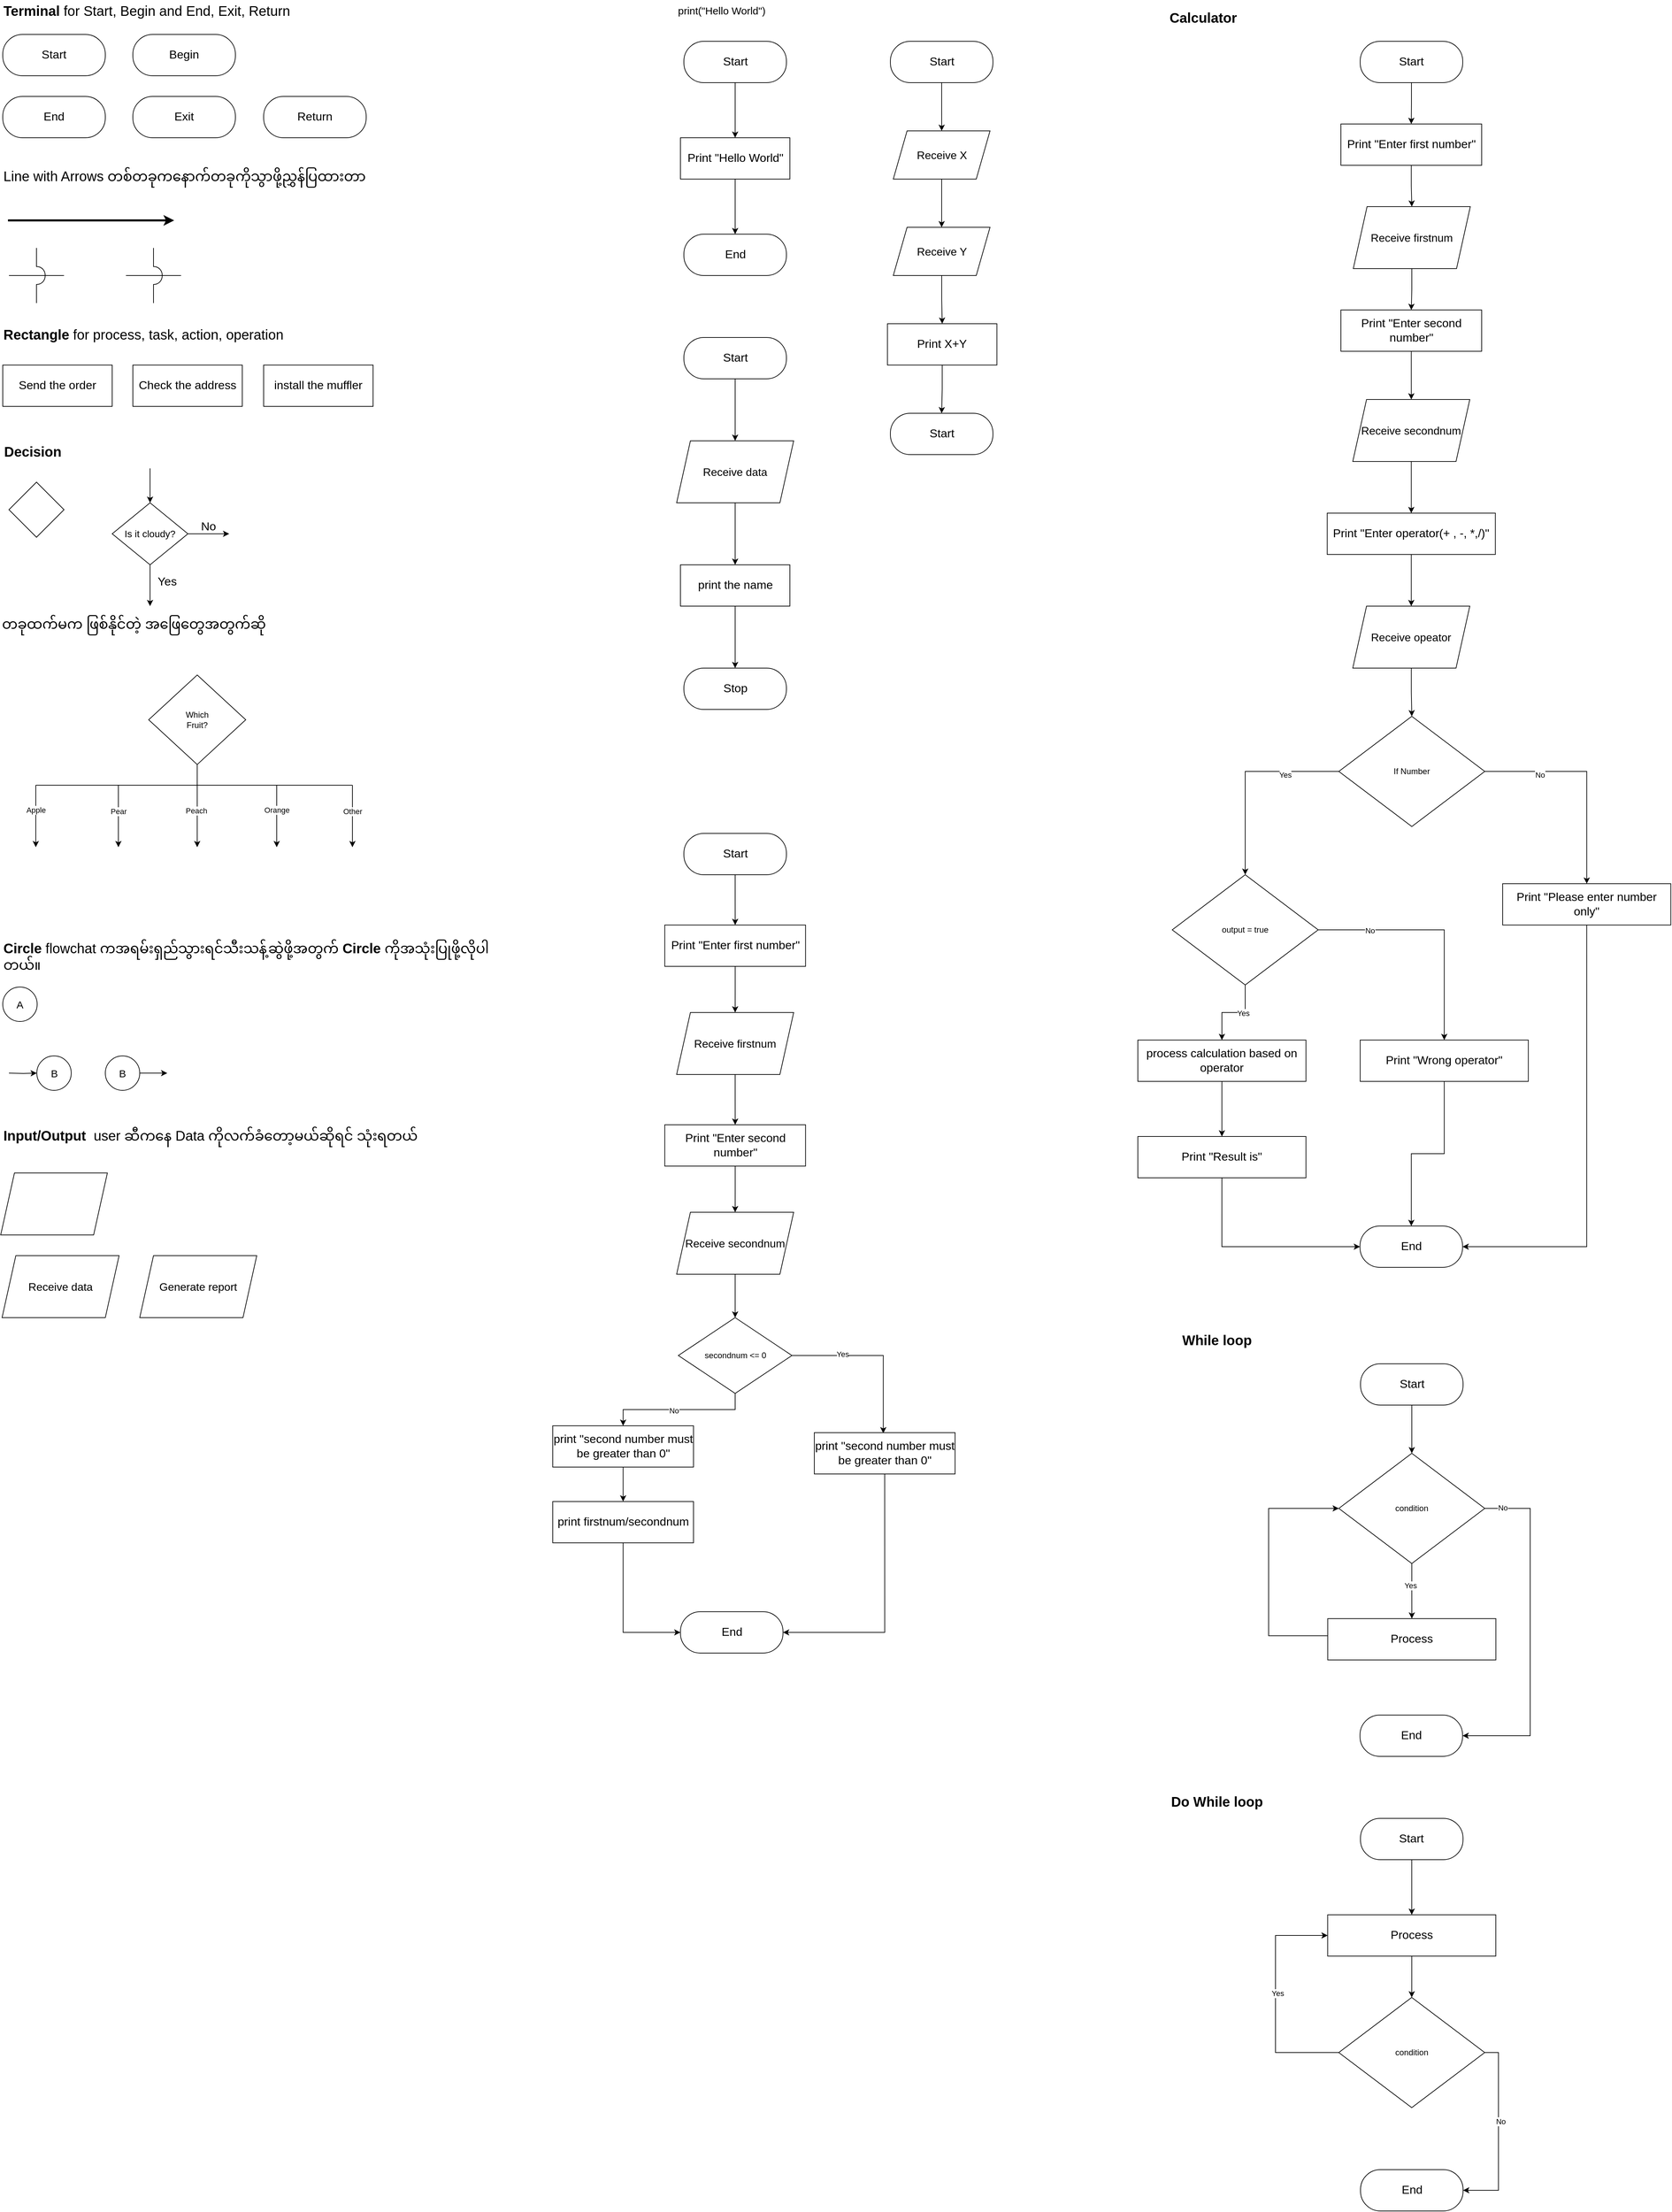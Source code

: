 <mxfile version="22.0.3" type="device">
  <diagram name="Page-1" id="wfFlOKL38SprvUSsdqLH">
    <mxGraphModel dx="1793" dy="1045" grid="1" gridSize="10" guides="1" tooltips="1" connect="1" arrows="1" fold="1" page="1" pageScale="1" pageWidth="827" pageHeight="1169" math="0" shadow="0">
      <root>
        <mxCell id="0" />
        <mxCell id="1" parent="0" />
        <mxCell id="u7_XAFOMB38h8_h5Q0QZ-1" value="&lt;b style=&quot;font-size: 20px;&quot;&gt;Terminal &lt;/b&gt;for Start, Begin and End, Exit, Return" style="text;html=1;strokeColor=none;fillColor=none;align=left;verticalAlign=middle;whiteSpace=wrap;rounded=0;fontSize=20;" parent="1" vertex="1">
          <mxGeometry x="20" y="10" width="700" height="30" as="geometry" />
        </mxCell>
        <mxCell id="u7_XAFOMB38h8_h5Q0QZ-2" value="&lt;font style=&quot;font-size: 17px;&quot;&gt;Start&lt;/font&gt;" style="rounded=1;whiteSpace=wrap;html=1;arcSize=48;" parent="1" vertex="1">
          <mxGeometry x="21" y="60" width="149" height="60" as="geometry" />
        </mxCell>
        <mxCell id="u7_XAFOMB38h8_h5Q0QZ-3" value="&lt;font style=&quot;font-size: 17px;&quot;&gt;Begin&lt;br&gt;&lt;/font&gt;" style="rounded=1;whiteSpace=wrap;html=1;arcSize=48;" parent="1" vertex="1">
          <mxGeometry x="210" y="60" width="149" height="60" as="geometry" />
        </mxCell>
        <mxCell id="u7_XAFOMB38h8_h5Q0QZ-4" value="&lt;font style=&quot;font-size: 17px;&quot;&gt;End&lt;/font&gt;" style="rounded=1;whiteSpace=wrap;html=1;arcSize=48;" parent="1" vertex="1">
          <mxGeometry x="21" y="150" width="149" height="60" as="geometry" />
        </mxCell>
        <mxCell id="u7_XAFOMB38h8_h5Q0QZ-5" value="&lt;font style=&quot;font-size: 17px;&quot;&gt;Exit&lt;/font&gt;" style="rounded=1;whiteSpace=wrap;html=1;arcSize=48;" parent="1" vertex="1">
          <mxGeometry x="210" y="150" width="149" height="60" as="geometry" />
        </mxCell>
        <mxCell id="u7_XAFOMB38h8_h5Q0QZ-6" value="&lt;font style=&quot;font-size: 17px;&quot;&gt;Return&lt;/font&gt;" style="rounded=1;whiteSpace=wrap;html=1;arcSize=48;" parent="1" vertex="1">
          <mxGeometry x="400" y="150" width="149" height="60" as="geometry" />
        </mxCell>
        <mxCell id="u7_XAFOMB38h8_h5Q0QZ-7" value="Line with Arrows တစ်တခုကနောက်တခုကိုသွာဖို့ညွှန်ပြထားတာ" style="text;html=1;strokeColor=none;fillColor=none;align=left;verticalAlign=middle;whiteSpace=wrap;rounded=0;fontSize=20;" parent="1" vertex="1">
          <mxGeometry x="20" y="250" width="630" height="30" as="geometry" />
        </mxCell>
        <mxCell id="u7_XAFOMB38h8_h5Q0QZ-8" value="" style="endArrow=classic;html=1;rounded=0;exitX=0.394;exitY=1;exitDx=0;exitDy=0;exitPerimeter=0;strokeWidth=3;" parent="1" edge="1">
          <mxGeometry width="50" height="50" relative="1" as="geometry">
            <mxPoint x="28.61" y="330" as="sourcePoint" />
            <mxPoint x="270" y="330" as="targetPoint" />
          </mxGeometry>
        </mxCell>
        <mxCell id="u7_XAFOMB38h8_h5Q0QZ-15" value="" style="endArrow=none;html=1;rounded=0;" parent="1" edge="1">
          <mxGeometry width="50" height="50" relative="1" as="geometry">
            <mxPoint x="30" y="410" as="sourcePoint" />
            <mxPoint x="110" y="410" as="targetPoint" />
          </mxGeometry>
        </mxCell>
        <mxCell id="u7_XAFOMB38h8_h5Q0QZ-16" value="" style="endArrow=none;html=1;rounded=0;jumpStyle=arc;jumpSize=26;" parent="1" edge="1">
          <mxGeometry width="50" height="50" relative="1" as="geometry">
            <mxPoint x="70" y="450" as="sourcePoint" />
            <mxPoint x="70" y="450" as="targetPoint" />
            <Array as="points">
              <mxPoint x="70" y="370" />
            </Array>
          </mxGeometry>
        </mxCell>
        <mxCell id="u7_XAFOMB38h8_h5Q0QZ-18" value="" style="endArrow=none;html=1;rounded=0;" parent="1" edge="1">
          <mxGeometry width="50" height="50" relative="1" as="geometry">
            <mxPoint x="280" y="410" as="sourcePoint" />
            <mxPoint x="200" y="410" as="targetPoint" />
          </mxGeometry>
        </mxCell>
        <mxCell id="u7_XAFOMB38h8_h5Q0QZ-19" value="" style="endArrow=none;html=1;rounded=0;jumpStyle=arc;jumpSize=26;" parent="1" edge="1">
          <mxGeometry width="50" height="50" relative="1" as="geometry">
            <mxPoint x="240" y="450" as="sourcePoint" />
            <mxPoint x="240" y="450" as="targetPoint" />
            <Array as="points">
              <mxPoint x="240" y="370" />
            </Array>
          </mxGeometry>
        </mxCell>
        <mxCell id="u7_XAFOMB38h8_h5Q0QZ-25" value="&lt;b&gt;Rectangle&lt;/b&gt; for process, task, action, operation&amp;nbsp;" style="text;html=1;strokeColor=none;fillColor=none;align=left;verticalAlign=middle;whiteSpace=wrap;rounded=0;fontSize=20;" parent="1" vertex="1">
          <mxGeometry x="20" y="480" width="630" height="30" as="geometry" />
        </mxCell>
        <mxCell id="u7_XAFOMB38h8_h5Q0QZ-27" value="Send the order" style="rounded=0;whiteSpace=wrap;html=1;fontSize=17;" parent="1" vertex="1">
          <mxGeometry x="21" y="540" width="159" height="60" as="geometry" />
        </mxCell>
        <mxCell id="u7_XAFOMB38h8_h5Q0QZ-28" value="Check the address" style="rounded=0;whiteSpace=wrap;html=1;fontSize=17;" parent="1" vertex="1">
          <mxGeometry x="210" y="540" width="159" height="60" as="geometry" />
        </mxCell>
        <mxCell id="u7_XAFOMB38h8_h5Q0QZ-29" value="install the muffler" style="rounded=0;whiteSpace=wrap;html=1;fontSize=17;" parent="1" vertex="1">
          <mxGeometry x="400" y="540" width="159" height="60" as="geometry" />
        </mxCell>
        <mxCell id="u7_XAFOMB38h8_h5Q0QZ-31" value="&lt;b&gt;Decision&amp;nbsp;&lt;/b&gt;" style="text;html=1;strokeColor=none;fillColor=none;align=left;verticalAlign=middle;whiteSpace=wrap;rounded=0;fontSize=20;" parent="1" vertex="1">
          <mxGeometry x="21" y="650" width="630" height="30" as="geometry" />
        </mxCell>
        <mxCell id="u7_XAFOMB38h8_h5Q0QZ-32" value="" style="rhombus;whiteSpace=wrap;html=1;" parent="1" vertex="1">
          <mxGeometry x="30" y="710" width="80" height="80" as="geometry" />
        </mxCell>
        <mxCell id="u7_XAFOMB38h8_h5Q0QZ-36" style="edgeStyle=orthogonalEdgeStyle;rounded=0;orthogonalLoop=1;jettySize=auto;html=1;" parent="1" source="u7_XAFOMB38h8_h5Q0QZ-33" edge="1">
          <mxGeometry relative="1" as="geometry">
            <mxPoint x="235" y="890" as="targetPoint" />
          </mxGeometry>
        </mxCell>
        <mxCell id="u7_XAFOMB38h8_h5Q0QZ-37" style="edgeStyle=orthogonalEdgeStyle;rounded=0;orthogonalLoop=1;jettySize=auto;html=1;" parent="1" source="u7_XAFOMB38h8_h5Q0QZ-33" edge="1">
          <mxGeometry relative="1" as="geometry">
            <mxPoint x="350" y="785" as="targetPoint" />
          </mxGeometry>
        </mxCell>
        <mxCell id="u7_XAFOMB38h8_h5Q0QZ-33" value="Is it cloudy?" style="rhombus;whiteSpace=wrap;html=1;fontSize=14;" parent="1" vertex="1">
          <mxGeometry x="180" y="740" width="110" height="90" as="geometry" />
        </mxCell>
        <mxCell id="u7_XAFOMB38h8_h5Q0QZ-34" value="" style="endArrow=classic;html=1;rounded=0;entryX=0.5;entryY=0;entryDx=0;entryDy=0;" parent="1" target="u7_XAFOMB38h8_h5Q0QZ-33" edge="1">
          <mxGeometry width="50" height="50" relative="1" as="geometry">
            <mxPoint x="235" y="690" as="sourcePoint" />
            <mxPoint x="270" y="640" as="targetPoint" />
          </mxGeometry>
        </mxCell>
        <mxCell id="u7_XAFOMB38h8_h5Q0QZ-39" value="&lt;font style=&quot;font-size: 17px;&quot;&gt;No&lt;/font&gt;" style="text;html=1;strokeColor=none;fillColor=none;align=center;verticalAlign=middle;whiteSpace=wrap;rounded=0;" parent="1" vertex="1">
          <mxGeometry x="290" y="760" width="60" height="30" as="geometry" />
        </mxCell>
        <mxCell id="u7_XAFOMB38h8_h5Q0QZ-40" value="&lt;font style=&quot;font-size: 17px;&quot;&gt;Yes&lt;/font&gt;" style="text;html=1;strokeColor=none;fillColor=none;align=center;verticalAlign=middle;whiteSpace=wrap;rounded=0;" parent="1" vertex="1">
          <mxGeometry x="230" y="840" width="60" height="30" as="geometry" />
        </mxCell>
        <mxCell id="u7_XAFOMB38h8_h5Q0QZ-41" value="&lt;b&gt;Circle &lt;/b&gt;flowchat ကအရမ်းရှည်သွားရင်သီးသန့်ဆွဲဖို့အတွက်&lt;b&gt; Circle &lt;/b&gt;ကိုအသုံးပြုဖို့လိုပါတယ်။" style="text;html=1;strokeColor=none;fillColor=none;align=left;verticalAlign=middle;whiteSpace=wrap;rounded=0;fontSize=20;" parent="1" vertex="1">
          <mxGeometry x="20" y="1383" width="750" height="30" as="geometry" />
        </mxCell>
        <mxCell id="u7_XAFOMB38h8_h5Q0QZ-42" value="A" style="ellipse;whiteSpace=wrap;html=1;aspect=fixed;fontSize=15;" parent="1" vertex="1">
          <mxGeometry x="21" y="1443" width="50" height="50" as="geometry" />
        </mxCell>
        <mxCell id="u7_XAFOMB38h8_h5Q0QZ-44" style="edgeStyle=orthogonalEdgeStyle;rounded=0;orthogonalLoop=1;jettySize=auto;html=1;entryX=0;entryY=0.5;entryDx=0;entryDy=0;" parent="1" target="u7_XAFOMB38h8_h5Q0QZ-43" edge="1">
          <mxGeometry relative="1" as="geometry">
            <mxPoint x="30" y="1568" as="targetPoint" />
            <mxPoint x="30" y="1568" as="sourcePoint" />
          </mxGeometry>
        </mxCell>
        <mxCell id="u7_XAFOMB38h8_h5Q0QZ-43" value="B" style="ellipse;whiteSpace=wrap;html=1;aspect=fixed;fontSize=15;" parent="1" vertex="1">
          <mxGeometry x="70.5" y="1543" width="50" height="50" as="geometry" />
        </mxCell>
        <mxCell id="u7_XAFOMB38h8_h5Q0QZ-46" style="edgeStyle=orthogonalEdgeStyle;rounded=0;orthogonalLoop=1;jettySize=auto;html=1;" parent="1" source="u7_XAFOMB38h8_h5Q0QZ-45" edge="1">
          <mxGeometry relative="1" as="geometry">
            <mxPoint x="260" y="1568" as="targetPoint" />
          </mxGeometry>
        </mxCell>
        <mxCell id="u7_XAFOMB38h8_h5Q0QZ-45" value="B" style="ellipse;whiteSpace=wrap;html=1;aspect=fixed;fontSize=15;" parent="1" vertex="1">
          <mxGeometry x="170" y="1543" width="50" height="50" as="geometry" />
        </mxCell>
        <mxCell id="P8L2PmNjFM69LGpL27ti-1" value="&lt;b&gt;Input/Output&amp;nbsp; &lt;/b&gt;user ဆီကနေ Data ကိုလက်ခံတော့မယ်ဆိုရင် သုံးရတယ်" style="text;html=1;strokeColor=none;fillColor=none;align=left;verticalAlign=middle;whiteSpace=wrap;rounded=0;fontSize=20;" parent="1" vertex="1">
          <mxGeometry x="20" y="1643" width="750" height="30" as="geometry" />
        </mxCell>
        <mxCell id="P8L2PmNjFM69LGpL27ti-2" value="" style="shape=parallelogram;perimeter=parallelogramPerimeter;whiteSpace=wrap;html=1;fixedSize=1;" parent="1" vertex="1">
          <mxGeometry x="18" y="1713" width="155" height="90" as="geometry" />
        </mxCell>
        <mxCell id="P8L2PmNjFM69LGpL27ti-3" value="Receive data" style="shape=parallelogram;perimeter=parallelogramPerimeter;whiteSpace=wrap;html=1;fixedSize=1;fontSize=16;" parent="1" vertex="1">
          <mxGeometry x="20" y="1833" width="170" height="90" as="geometry" />
        </mxCell>
        <mxCell id="P8L2PmNjFM69LGpL27ti-5" value="Generate report" style="shape=parallelogram;perimeter=parallelogramPerimeter;whiteSpace=wrap;html=1;fixedSize=1;fontSize=16;" parent="1" vertex="1">
          <mxGeometry x="220" y="1833" width="170" height="90" as="geometry" />
        </mxCell>
        <mxCell id="Vz6PAcKKCQWO5JBKhCaa-1" value="print(&quot;Hello World&quot;)" style="text;html=1;strokeColor=none;fillColor=none;align=left;verticalAlign=middle;whiteSpace=wrap;rounded=0;fontSize=15;" parent="1" vertex="1">
          <mxGeometry x="1000" y="10" width="230" height="30" as="geometry" />
        </mxCell>
        <mxCell id="Vz6PAcKKCQWO5JBKhCaa-5" style="edgeStyle=orthogonalEdgeStyle;rounded=0;orthogonalLoop=1;jettySize=auto;html=1;entryX=0.5;entryY=0;entryDx=0;entryDy=0;" parent="1" source="Vz6PAcKKCQWO5JBKhCaa-2" target="Vz6PAcKKCQWO5JBKhCaa-3" edge="1">
          <mxGeometry relative="1" as="geometry" />
        </mxCell>
        <mxCell id="Vz6PAcKKCQWO5JBKhCaa-2" value="&lt;font style=&quot;font-size: 17px;&quot;&gt;Start&lt;/font&gt;" style="rounded=1;whiteSpace=wrap;html=1;arcSize=48;" parent="1" vertex="1">
          <mxGeometry x="1010.5" y="70" width="149" height="60" as="geometry" />
        </mxCell>
        <mxCell id="Vz6PAcKKCQWO5JBKhCaa-6" style="edgeStyle=orthogonalEdgeStyle;rounded=0;orthogonalLoop=1;jettySize=auto;html=1;" parent="1" source="Vz6PAcKKCQWO5JBKhCaa-3" target="Vz6PAcKKCQWO5JBKhCaa-4" edge="1">
          <mxGeometry relative="1" as="geometry" />
        </mxCell>
        <mxCell id="Vz6PAcKKCQWO5JBKhCaa-3" value="Print &quot;Hello World&quot;" style="rounded=0;whiteSpace=wrap;html=1;fontSize=17;" parent="1" vertex="1">
          <mxGeometry x="1005.5" y="210" width="159" height="60" as="geometry" />
        </mxCell>
        <mxCell id="Vz6PAcKKCQWO5JBKhCaa-4" value="&lt;font style=&quot;font-size: 17px;&quot;&gt;End&lt;/font&gt;" style="rounded=1;whiteSpace=wrap;html=1;arcSize=48;" parent="1" vertex="1">
          <mxGeometry x="1010.5" y="350" width="149" height="60" as="geometry" />
        </mxCell>
        <mxCell id="Vz6PAcKKCQWO5JBKhCaa-11" style="edgeStyle=orthogonalEdgeStyle;rounded=0;orthogonalLoop=1;jettySize=auto;html=1;entryX=0.5;entryY=0;entryDx=0;entryDy=0;" parent="1" source="Vz6PAcKKCQWO5JBKhCaa-7" target="Vz6PAcKKCQWO5JBKhCaa-8" edge="1">
          <mxGeometry relative="1" as="geometry" />
        </mxCell>
        <mxCell id="Vz6PAcKKCQWO5JBKhCaa-7" value="&lt;font style=&quot;font-size: 17px;&quot;&gt;Start&lt;/font&gt;" style="rounded=1;whiteSpace=wrap;html=1;arcSize=48;" parent="1" vertex="1">
          <mxGeometry x="1010.5" y="500" width="149" height="60" as="geometry" />
        </mxCell>
        <mxCell id="Vz6PAcKKCQWO5JBKhCaa-12" style="edgeStyle=orthogonalEdgeStyle;rounded=0;orthogonalLoop=1;jettySize=auto;html=1;entryX=0.5;entryY=0;entryDx=0;entryDy=0;" parent="1" source="Vz6PAcKKCQWO5JBKhCaa-8" target="Vz6PAcKKCQWO5JBKhCaa-9" edge="1">
          <mxGeometry relative="1" as="geometry" />
        </mxCell>
        <mxCell id="Vz6PAcKKCQWO5JBKhCaa-8" value="Receive data" style="shape=parallelogram;perimeter=parallelogramPerimeter;whiteSpace=wrap;html=1;fixedSize=1;fontSize=16;" parent="1" vertex="1">
          <mxGeometry x="1000" y="650" width="170" height="90" as="geometry" />
        </mxCell>
        <mxCell id="Vz6PAcKKCQWO5JBKhCaa-13" style="edgeStyle=orthogonalEdgeStyle;rounded=0;orthogonalLoop=1;jettySize=auto;html=1;" parent="1" source="Vz6PAcKKCQWO5JBKhCaa-9" target="Vz6PAcKKCQWO5JBKhCaa-10" edge="1">
          <mxGeometry relative="1" as="geometry" />
        </mxCell>
        <mxCell id="Vz6PAcKKCQWO5JBKhCaa-9" value="print the name" style="rounded=0;whiteSpace=wrap;html=1;fontSize=17;" parent="1" vertex="1">
          <mxGeometry x="1005.5" y="830" width="159" height="60" as="geometry" />
        </mxCell>
        <mxCell id="Vz6PAcKKCQWO5JBKhCaa-10" value="&lt;font style=&quot;font-size: 17px;&quot;&gt;Stop&lt;/font&gt;" style="rounded=1;whiteSpace=wrap;html=1;arcSize=48;" parent="1" vertex="1">
          <mxGeometry x="1010.5" y="980" width="149" height="60" as="geometry" />
        </mxCell>
        <mxCell id="Vz6PAcKKCQWO5JBKhCaa-19" style="edgeStyle=orthogonalEdgeStyle;rounded=0;orthogonalLoop=1;jettySize=auto;html=1;" parent="1" source="Vz6PAcKKCQWO5JBKhCaa-14" target="Vz6PAcKKCQWO5JBKhCaa-15" edge="1">
          <mxGeometry relative="1" as="geometry" />
        </mxCell>
        <mxCell id="Vz6PAcKKCQWO5JBKhCaa-14" value="&lt;font style=&quot;font-size: 17px;&quot;&gt;Start&lt;/font&gt;" style="rounded=1;whiteSpace=wrap;html=1;arcSize=48;" parent="1" vertex="1">
          <mxGeometry x="1310.5" y="70" width="149" height="60" as="geometry" />
        </mxCell>
        <mxCell id="Vz6PAcKKCQWO5JBKhCaa-22" style="edgeStyle=orthogonalEdgeStyle;rounded=0;orthogonalLoop=1;jettySize=auto;html=1;" parent="1" source="Vz6PAcKKCQWO5JBKhCaa-15" target="Vz6PAcKKCQWO5JBKhCaa-16" edge="1">
          <mxGeometry relative="1" as="geometry" />
        </mxCell>
        <mxCell id="Vz6PAcKKCQWO5JBKhCaa-15" value="Receive X" style="shape=parallelogram;perimeter=parallelogramPerimeter;whiteSpace=wrap;html=1;fixedSize=1;fontSize=16;" parent="1" vertex="1">
          <mxGeometry x="1314.75" y="200" width="140.5" height="70" as="geometry" />
        </mxCell>
        <mxCell id="Vz6PAcKKCQWO5JBKhCaa-23" style="edgeStyle=orthogonalEdgeStyle;rounded=0;orthogonalLoop=1;jettySize=auto;html=1;" parent="1" source="Vz6PAcKKCQWO5JBKhCaa-16" target="Vz6PAcKKCQWO5JBKhCaa-17" edge="1">
          <mxGeometry relative="1" as="geometry" />
        </mxCell>
        <mxCell id="Vz6PAcKKCQWO5JBKhCaa-16" value="Receive Y" style="shape=parallelogram;perimeter=parallelogramPerimeter;whiteSpace=wrap;html=1;fixedSize=1;fontSize=16;" parent="1" vertex="1">
          <mxGeometry x="1314.75" y="340" width="140.5" height="70" as="geometry" />
        </mxCell>
        <mxCell id="Vz6PAcKKCQWO5JBKhCaa-24" style="edgeStyle=orthogonalEdgeStyle;rounded=0;orthogonalLoop=1;jettySize=auto;html=1;" parent="1" source="Vz6PAcKKCQWO5JBKhCaa-17" target="Vz6PAcKKCQWO5JBKhCaa-18" edge="1">
          <mxGeometry relative="1" as="geometry" />
        </mxCell>
        <mxCell id="Vz6PAcKKCQWO5JBKhCaa-17" value="Print X+Y" style="rounded=0;whiteSpace=wrap;html=1;fontSize=17;" parent="1" vertex="1">
          <mxGeometry x="1306.25" y="480" width="159" height="60" as="geometry" />
        </mxCell>
        <mxCell id="Vz6PAcKKCQWO5JBKhCaa-18" value="&lt;font style=&quot;font-size: 17px;&quot;&gt;Start&lt;/font&gt;" style="rounded=1;whiteSpace=wrap;html=1;arcSize=48;" parent="1" vertex="1">
          <mxGeometry x="1310.5" y="610" width="149" height="60" as="geometry" />
        </mxCell>
        <mxCell id="rqTLfQaHjPOIX0aFVKHO-2" value="တခုထက်မက ဖြစ်နိုင်တဲ့ အဖြေတွေအတွက်ဆို" style="text;html=1;strokeColor=none;fillColor=none;align=left;verticalAlign=middle;whiteSpace=wrap;rounded=0;fontSize=20;" parent="1" vertex="1">
          <mxGeometry x="18" y="900" width="630" height="30" as="geometry" />
        </mxCell>
        <mxCell id="rqTLfQaHjPOIX0aFVKHO-19" style="edgeStyle=orthogonalEdgeStyle;rounded=0;orthogonalLoop=1;jettySize=auto;html=1;" parent="1" source="rqTLfQaHjPOIX0aFVKHO-3" edge="1">
          <mxGeometry relative="1" as="geometry">
            <mxPoint x="303.5" y="1240" as="targetPoint" />
          </mxGeometry>
        </mxCell>
        <mxCell id="rqTLfQaHjPOIX0aFVKHO-20" value="Peach" style="edgeLabel;html=1;align=center;verticalAlign=middle;resizable=0;points=[];" parent="rqTLfQaHjPOIX0aFVKHO-19" vertex="1" connectable="0">
          <mxGeometry x="0.124" y="-2" relative="1" as="geometry">
            <mxPoint as="offset" />
          </mxGeometry>
        </mxCell>
        <mxCell id="rqTLfQaHjPOIX0aFVKHO-3" value="Which&lt;br&gt;Fruit?" style="rhombus;whiteSpace=wrap;html=1;" parent="1" vertex="1">
          <mxGeometry x="233" y="990" width="141" height="130" as="geometry" />
        </mxCell>
        <mxCell id="rqTLfQaHjPOIX0aFVKHO-22" value="" style="endArrow=none;html=1;rounded=0;" parent="1" edge="1">
          <mxGeometry width="50" height="50" relative="1" as="geometry">
            <mxPoint x="69" y="1150" as="sourcePoint" />
            <mxPoint x="303" y="1150" as="targetPoint" />
          </mxGeometry>
        </mxCell>
        <mxCell id="rqTLfQaHjPOIX0aFVKHO-24" value="" style="endArrow=classic;html=1;rounded=0;" parent="1" edge="1">
          <mxGeometry width="50" height="50" relative="1" as="geometry">
            <mxPoint x="189" y="1150" as="sourcePoint" />
            <mxPoint x="189" y="1240" as="targetPoint" />
          </mxGeometry>
        </mxCell>
        <mxCell id="rqTLfQaHjPOIX0aFVKHO-28" value="Pear" style="edgeLabel;html=1;align=center;verticalAlign=middle;resizable=0;points=[];" parent="rqTLfQaHjPOIX0aFVKHO-24" vertex="1" connectable="0">
          <mxGeometry x="-0.159" relative="1" as="geometry">
            <mxPoint as="offset" />
          </mxGeometry>
        </mxCell>
        <mxCell id="rqTLfQaHjPOIX0aFVKHO-29" value="" style="endArrow=classic;html=1;rounded=0;" parent="1" edge="1">
          <mxGeometry width="50" height="50" relative="1" as="geometry">
            <mxPoint x="69" y="1150" as="sourcePoint" />
            <mxPoint x="69" y="1240" as="targetPoint" />
          </mxGeometry>
        </mxCell>
        <mxCell id="rqTLfQaHjPOIX0aFVKHO-31" value="Apple" style="edgeLabel;html=1;align=center;verticalAlign=middle;resizable=0;points=[];" parent="rqTLfQaHjPOIX0aFVKHO-29" vertex="1" connectable="0">
          <mxGeometry x="-0.214" relative="1" as="geometry">
            <mxPoint as="offset" />
          </mxGeometry>
        </mxCell>
        <mxCell id="rqTLfQaHjPOIX0aFVKHO-32" value="" style="endArrow=none;html=1;rounded=0;" parent="1" edge="1">
          <mxGeometry width="50" height="50" relative="1" as="geometry">
            <mxPoint x="299" y="1150" as="sourcePoint" />
            <mxPoint x="529" y="1150" as="targetPoint" />
          </mxGeometry>
        </mxCell>
        <mxCell id="rqTLfQaHjPOIX0aFVKHO-33" value="" style="endArrow=classic;html=1;rounded=0;" parent="1" edge="1">
          <mxGeometry width="50" height="50" relative="1" as="geometry">
            <mxPoint x="529" y="1150" as="sourcePoint" />
            <mxPoint x="529" y="1240" as="targetPoint" />
          </mxGeometry>
        </mxCell>
        <mxCell id="rqTLfQaHjPOIX0aFVKHO-34" value="Other" style="edgeLabel;html=1;align=center;verticalAlign=middle;resizable=0;points=[];" parent="rqTLfQaHjPOIX0aFVKHO-33" vertex="1" connectable="0">
          <mxGeometry x="-0.159" relative="1" as="geometry">
            <mxPoint as="offset" />
          </mxGeometry>
        </mxCell>
        <mxCell id="rqTLfQaHjPOIX0aFVKHO-35" value="" style="endArrow=classic;html=1;rounded=0;" parent="1" edge="1">
          <mxGeometry width="50" height="50" relative="1" as="geometry">
            <mxPoint x="419" y="1150" as="sourcePoint" />
            <mxPoint x="419" y="1240" as="targetPoint" />
          </mxGeometry>
        </mxCell>
        <mxCell id="rqTLfQaHjPOIX0aFVKHO-36" value="Orange" style="edgeLabel;html=1;align=center;verticalAlign=middle;resizable=0;points=[];" parent="rqTLfQaHjPOIX0aFVKHO-35" vertex="1" connectable="0">
          <mxGeometry x="-0.214" relative="1" as="geometry">
            <mxPoint as="offset" />
          </mxGeometry>
        </mxCell>
        <mxCell id="rqTLfQaHjPOIX0aFVKHO-42" style="edgeStyle=orthogonalEdgeStyle;rounded=0;orthogonalLoop=1;jettySize=auto;html=1;" parent="1" source="rqTLfQaHjPOIX0aFVKHO-37" target="rqTLfQaHjPOIX0aFVKHO-38" edge="1">
          <mxGeometry relative="1" as="geometry" />
        </mxCell>
        <mxCell id="rqTLfQaHjPOIX0aFVKHO-37" value="&lt;font style=&quot;font-size: 17px;&quot;&gt;Start&lt;/font&gt;" style="rounded=1;whiteSpace=wrap;html=1;arcSize=48;" parent="1" vertex="1">
          <mxGeometry x="1010.5" y="1220" width="149" height="60" as="geometry" />
        </mxCell>
        <mxCell id="rqTLfQaHjPOIX0aFVKHO-43" style="edgeStyle=orthogonalEdgeStyle;rounded=0;orthogonalLoop=1;jettySize=auto;html=1;entryX=0.5;entryY=0;entryDx=0;entryDy=0;" parent="1" source="rqTLfQaHjPOIX0aFVKHO-38" target="rqTLfQaHjPOIX0aFVKHO-39" edge="1">
          <mxGeometry relative="1" as="geometry" />
        </mxCell>
        <mxCell id="rqTLfQaHjPOIX0aFVKHO-38" value="Print &quot;Enter first number&quot;" style="rounded=0;whiteSpace=wrap;html=1;fontSize=17;" parent="1" vertex="1">
          <mxGeometry x="982.75" y="1353" width="204.5" height="60" as="geometry" />
        </mxCell>
        <mxCell id="rqTLfQaHjPOIX0aFVKHO-44" style="edgeStyle=orthogonalEdgeStyle;rounded=0;orthogonalLoop=1;jettySize=auto;html=1;" parent="1" source="rqTLfQaHjPOIX0aFVKHO-39" target="rqTLfQaHjPOIX0aFVKHO-40" edge="1">
          <mxGeometry relative="1" as="geometry" />
        </mxCell>
        <mxCell id="rqTLfQaHjPOIX0aFVKHO-39" value="Receive firstnum" style="shape=parallelogram;perimeter=parallelogramPerimeter;whiteSpace=wrap;html=1;fixedSize=1;fontSize=16;" parent="1" vertex="1">
          <mxGeometry x="1000" y="1480" width="170" height="90" as="geometry" />
        </mxCell>
        <mxCell id="rqTLfQaHjPOIX0aFVKHO-45" style="edgeStyle=orthogonalEdgeStyle;rounded=0;orthogonalLoop=1;jettySize=auto;html=1;" parent="1" source="rqTLfQaHjPOIX0aFVKHO-40" target="rqTLfQaHjPOIX0aFVKHO-41" edge="1">
          <mxGeometry relative="1" as="geometry" />
        </mxCell>
        <mxCell id="rqTLfQaHjPOIX0aFVKHO-40" value="Print &quot;Enter second number&quot;" style="rounded=0;whiteSpace=wrap;html=1;fontSize=17;" parent="1" vertex="1">
          <mxGeometry x="982.75" y="1643" width="204.5" height="60" as="geometry" />
        </mxCell>
        <mxCell id="rqTLfQaHjPOIX0aFVKHO-47" style="edgeStyle=orthogonalEdgeStyle;rounded=0;orthogonalLoop=1;jettySize=auto;html=1;entryX=0.5;entryY=0;entryDx=0;entryDy=0;" parent="1" source="rqTLfQaHjPOIX0aFVKHO-41" target="rqTLfQaHjPOIX0aFVKHO-46" edge="1">
          <mxGeometry relative="1" as="geometry" />
        </mxCell>
        <mxCell id="rqTLfQaHjPOIX0aFVKHO-41" value="Receive secondnum" style="shape=parallelogram;perimeter=parallelogramPerimeter;whiteSpace=wrap;html=1;fixedSize=1;fontSize=16;" parent="1" vertex="1">
          <mxGeometry x="1000" y="1770" width="170" height="90" as="geometry" />
        </mxCell>
        <mxCell id="rqTLfQaHjPOIX0aFVKHO-48" style="edgeStyle=orthogonalEdgeStyle;rounded=0;orthogonalLoop=1;jettySize=auto;html=1;entryX=0.49;entryY=0.016;entryDx=0;entryDy=0;entryPerimeter=0;" parent="1" source="rqTLfQaHjPOIX0aFVKHO-46" target="rqTLfQaHjPOIX0aFVKHO-51" edge="1">
          <mxGeometry relative="1" as="geometry">
            <mxPoint x="1300" y="2080" as="targetPoint" />
          </mxGeometry>
        </mxCell>
        <mxCell id="rqTLfQaHjPOIX0aFVKHO-50" value="Yes" style="edgeLabel;html=1;align=center;verticalAlign=middle;resizable=0;points=[];" parent="rqTLfQaHjPOIX0aFVKHO-48" vertex="1" connectable="0">
          <mxGeometry x="-0.402" y="2" relative="1" as="geometry">
            <mxPoint as="offset" />
          </mxGeometry>
        </mxCell>
        <mxCell id="rqTLfQaHjPOIX0aFVKHO-55" style="edgeStyle=orthogonalEdgeStyle;rounded=0;orthogonalLoop=1;jettySize=auto;html=1;entryX=0.5;entryY=0;entryDx=0;entryDy=0;" parent="1" source="rqTLfQaHjPOIX0aFVKHO-46" target="rqTLfQaHjPOIX0aFVKHO-54" edge="1">
          <mxGeometry relative="1" as="geometry" />
        </mxCell>
        <mxCell id="rqTLfQaHjPOIX0aFVKHO-56" value="No" style="edgeLabel;html=1;align=center;verticalAlign=middle;resizable=0;points=[];" parent="rqTLfQaHjPOIX0aFVKHO-55" vertex="1" connectable="0">
          <mxGeometry x="0.075" y="1" relative="1" as="geometry">
            <mxPoint as="offset" />
          </mxGeometry>
        </mxCell>
        <mxCell id="rqTLfQaHjPOIX0aFVKHO-46" value="secondnum &amp;lt;= 0" style="rhombus;whiteSpace=wrap;html=1;" parent="1" vertex="1">
          <mxGeometry x="1002.5" y="1923" width="165" height="110" as="geometry" />
        </mxCell>
        <mxCell id="rqTLfQaHjPOIX0aFVKHO-51" value="print &quot;second number must be greater than 0&quot;" style="rounded=0;whiteSpace=wrap;html=1;fontSize=17;" parent="1" vertex="1">
          <mxGeometry x="1200" y="2090" width="204.5" height="60" as="geometry" />
        </mxCell>
        <mxCell id="rqTLfQaHjPOIX0aFVKHO-63" style="edgeStyle=orthogonalEdgeStyle;rounded=0;orthogonalLoop=1;jettySize=auto;html=1;" parent="1" source="rqTLfQaHjPOIX0aFVKHO-54" target="rqTLfQaHjPOIX0aFVKHO-57" edge="1">
          <mxGeometry relative="1" as="geometry" />
        </mxCell>
        <mxCell id="rqTLfQaHjPOIX0aFVKHO-54" value="print &quot;second number must be greater than 0&quot;" style="rounded=0;whiteSpace=wrap;html=1;fontSize=17;" parent="1" vertex="1">
          <mxGeometry x="820" y="2080" width="204.5" height="60" as="geometry" />
        </mxCell>
        <mxCell id="rqTLfQaHjPOIX0aFVKHO-64" style="edgeStyle=orthogonalEdgeStyle;rounded=0;orthogonalLoop=1;jettySize=auto;html=1;entryX=0;entryY=0.5;entryDx=0;entryDy=0;" parent="1" source="rqTLfQaHjPOIX0aFVKHO-57" target="rqTLfQaHjPOIX0aFVKHO-58" edge="1">
          <mxGeometry relative="1" as="geometry" />
        </mxCell>
        <mxCell id="rqTLfQaHjPOIX0aFVKHO-57" value="print firstnum/secondnum" style="rounded=0;whiteSpace=wrap;html=1;fontSize=17;" parent="1" vertex="1">
          <mxGeometry x="820" y="2190" width="204.5" height="60" as="geometry" />
        </mxCell>
        <mxCell id="rqTLfQaHjPOIX0aFVKHO-62" style="edgeStyle=orthogonalEdgeStyle;rounded=0;orthogonalLoop=1;jettySize=auto;html=1;exitX=0.5;exitY=1;exitDx=0;exitDy=0;entryX=1;entryY=0.5;entryDx=0;entryDy=0;" parent="1" source="rqTLfQaHjPOIX0aFVKHO-51" target="rqTLfQaHjPOIX0aFVKHO-58" edge="1">
          <mxGeometry relative="1" as="geometry" />
        </mxCell>
        <mxCell id="rqTLfQaHjPOIX0aFVKHO-58" value="&lt;font style=&quot;font-size: 17px;&quot;&gt;End&lt;/font&gt;" style="rounded=1;whiteSpace=wrap;html=1;arcSize=48;" parent="1" vertex="1">
          <mxGeometry x="1005.5" y="2350" width="149" height="60" as="geometry" />
        </mxCell>
        <mxCell id="rqTLfQaHjPOIX0aFVKHO-65" value="&lt;b&gt;&lt;font style=&quot;font-size: 20px;&quot;&gt;Calculator&lt;/font&gt;&lt;/b&gt;" style="text;html=1;strokeColor=none;fillColor=none;align=center;verticalAlign=middle;whiteSpace=wrap;rounded=0;" parent="1" vertex="1">
          <mxGeometry x="1660" y="20" width="210" height="30" as="geometry" />
        </mxCell>
        <mxCell id="rqTLfQaHjPOIX0aFVKHO-73" style="edgeStyle=orthogonalEdgeStyle;rounded=0;orthogonalLoop=1;jettySize=auto;html=1;" parent="1" source="rqTLfQaHjPOIX0aFVKHO-66" target="rqTLfQaHjPOIX0aFVKHO-67" edge="1">
          <mxGeometry relative="1" as="geometry" />
        </mxCell>
        <mxCell id="rqTLfQaHjPOIX0aFVKHO-66" value="&lt;font style=&quot;font-size: 17px;&quot;&gt;Start&lt;/font&gt;" style="rounded=1;whiteSpace=wrap;html=1;arcSize=48;" parent="1" vertex="1">
          <mxGeometry x="1993" y="70" width="149" height="60" as="geometry" />
        </mxCell>
        <mxCell id="rqTLfQaHjPOIX0aFVKHO-74" style="edgeStyle=orthogonalEdgeStyle;rounded=0;orthogonalLoop=1;jettySize=auto;html=1;entryX=0.5;entryY=0;entryDx=0;entryDy=0;" parent="1" source="rqTLfQaHjPOIX0aFVKHO-67" target="rqTLfQaHjPOIX0aFVKHO-68" edge="1">
          <mxGeometry relative="1" as="geometry" />
        </mxCell>
        <mxCell id="rqTLfQaHjPOIX0aFVKHO-67" value="Print &quot;Enter first number&quot;" style="rounded=0;whiteSpace=wrap;html=1;fontSize=17;" parent="1" vertex="1">
          <mxGeometry x="1965" y="190" width="204.5" height="60" as="geometry" />
        </mxCell>
        <mxCell id="rqTLfQaHjPOIX0aFVKHO-75" style="edgeStyle=orthogonalEdgeStyle;rounded=0;orthogonalLoop=1;jettySize=auto;html=1;" parent="1" source="rqTLfQaHjPOIX0aFVKHO-68" target="rqTLfQaHjPOIX0aFVKHO-69" edge="1">
          <mxGeometry relative="1" as="geometry" />
        </mxCell>
        <mxCell id="rqTLfQaHjPOIX0aFVKHO-68" value="Receive firstnum" style="shape=parallelogram;perimeter=parallelogramPerimeter;whiteSpace=wrap;html=1;fixedSize=1;fontSize=16;" parent="1" vertex="1">
          <mxGeometry x="1983" y="310" width="170" height="90" as="geometry" />
        </mxCell>
        <mxCell id="rqTLfQaHjPOIX0aFVKHO-76" style="edgeStyle=orthogonalEdgeStyle;rounded=0;orthogonalLoop=1;jettySize=auto;html=1;" parent="1" source="rqTLfQaHjPOIX0aFVKHO-69" target="rqTLfQaHjPOIX0aFVKHO-70" edge="1">
          <mxGeometry relative="1" as="geometry" />
        </mxCell>
        <mxCell id="rqTLfQaHjPOIX0aFVKHO-69" value="Print &quot;Enter second number&quot;" style="rounded=0;whiteSpace=wrap;html=1;fontSize=17;" parent="1" vertex="1">
          <mxGeometry x="1965" y="460" width="204.5" height="60" as="geometry" />
        </mxCell>
        <mxCell id="rqTLfQaHjPOIX0aFVKHO-77" style="edgeStyle=orthogonalEdgeStyle;rounded=0;orthogonalLoop=1;jettySize=auto;html=1;entryX=0.5;entryY=0;entryDx=0;entryDy=0;" parent="1" source="rqTLfQaHjPOIX0aFVKHO-70" target="rqTLfQaHjPOIX0aFVKHO-71" edge="1">
          <mxGeometry relative="1" as="geometry" />
        </mxCell>
        <mxCell id="rqTLfQaHjPOIX0aFVKHO-70" value="Receive secondnum" style="shape=parallelogram;perimeter=parallelogramPerimeter;whiteSpace=wrap;html=1;fixedSize=1;fontSize=16;" parent="1" vertex="1">
          <mxGeometry x="1982.25" y="590" width="170" height="90" as="geometry" />
        </mxCell>
        <mxCell id="rqTLfQaHjPOIX0aFVKHO-78" style="edgeStyle=orthogonalEdgeStyle;rounded=0;orthogonalLoop=1;jettySize=auto;html=1;entryX=0.5;entryY=0;entryDx=0;entryDy=0;" parent="1" source="rqTLfQaHjPOIX0aFVKHO-71" target="rqTLfQaHjPOIX0aFVKHO-72" edge="1">
          <mxGeometry relative="1" as="geometry" />
        </mxCell>
        <mxCell id="rqTLfQaHjPOIX0aFVKHO-71" value="Print &quot;Enter operator(+ , -, *,/)&quot;" style="rounded=0;whiteSpace=wrap;html=1;fontSize=17;" parent="1" vertex="1">
          <mxGeometry x="1945.13" y="755" width="244.25" height="60" as="geometry" />
        </mxCell>
        <mxCell id="rqTLfQaHjPOIX0aFVKHO-80" style="edgeStyle=orthogonalEdgeStyle;rounded=0;orthogonalLoop=1;jettySize=auto;html=1;" parent="1" source="rqTLfQaHjPOIX0aFVKHO-72" target="rqTLfQaHjPOIX0aFVKHO-79" edge="1">
          <mxGeometry relative="1" as="geometry" />
        </mxCell>
        <mxCell id="rqTLfQaHjPOIX0aFVKHO-72" value="Receive opeator" style="shape=parallelogram;perimeter=parallelogramPerimeter;whiteSpace=wrap;html=1;fixedSize=1;fontSize=16;" parent="1" vertex="1">
          <mxGeometry x="1982.25" y="890" width="170" height="90" as="geometry" />
        </mxCell>
        <mxCell id="rqTLfQaHjPOIX0aFVKHO-85" style="edgeStyle=orthogonalEdgeStyle;rounded=0;orthogonalLoop=1;jettySize=auto;html=1;" parent="1" source="rqTLfQaHjPOIX0aFVKHO-79" target="rqTLfQaHjPOIX0aFVKHO-82" edge="1">
          <mxGeometry relative="1" as="geometry" />
        </mxCell>
        <mxCell id="rqTLfQaHjPOIX0aFVKHO-90" value="No" style="edgeLabel;html=1;align=center;verticalAlign=middle;resizable=0;points=[];" parent="rqTLfQaHjPOIX0aFVKHO-85" vertex="1" connectable="0">
          <mxGeometry x="-0.485" y="-5" relative="1" as="geometry">
            <mxPoint as="offset" />
          </mxGeometry>
        </mxCell>
        <mxCell id="rqTLfQaHjPOIX0aFVKHO-88" style="edgeStyle=orthogonalEdgeStyle;rounded=0;orthogonalLoop=1;jettySize=auto;html=1;entryX=0.5;entryY=0;entryDx=0;entryDy=0;" parent="1" source="rqTLfQaHjPOIX0aFVKHO-79" target="rqTLfQaHjPOIX0aFVKHO-87" edge="1">
          <mxGeometry relative="1" as="geometry" />
        </mxCell>
        <mxCell id="rqTLfQaHjPOIX0aFVKHO-89" value="Yes" style="edgeLabel;html=1;align=center;verticalAlign=middle;resizable=0;points=[];" parent="rqTLfQaHjPOIX0aFVKHO-88" vertex="1" connectable="0">
          <mxGeometry x="-0.452" y="5" relative="1" as="geometry">
            <mxPoint as="offset" />
          </mxGeometry>
        </mxCell>
        <mxCell id="rqTLfQaHjPOIX0aFVKHO-79" value="If Number" style="rhombus;whiteSpace=wrap;html=1;" parent="1" vertex="1">
          <mxGeometry x="1962" y="1050" width="212" height="160" as="geometry" />
        </mxCell>
        <mxCell id="rqTLfQaHjPOIX0aFVKHO-102" style="edgeStyle=orthogonalEdgeStyle;rounded=0;orthogonalLoop=1;jettySize=auto;html=1;entryX=1;entryY=0.5;entryDx=0;entryDy=0;exitX=0.5;exitY=1;exitDx=0;exitDy=0;" parent="1" source="rqTLfQaHjPOIX0aFVKHO-82" target="rqTLfQaHjPOIX0aFVKHO-99" edge="1">
          <mxGeometry relative="1" as="geometry" />
        </mxCell>
        <mxCell id="rqTLfQaHjPOIX0aFVKHO-82" value="Print &quot;Please enter number only&quot;" style="rounded=0;whiteSpace=wrap;html=1;fontSize=17;" parent="1" vertex="1">
          <mxGeometry x="2200" y="1293" width="244.25" height="60" as="geometry" />
        </mxCell>
        <mxCell id="rqTLfQaHjPOIX0aFVKHO-94" style="edgeStyle=orthogonalEdgeStyle;rounded=0;orthogonalLoop=1;jettySize=auto;html=1;" parent="1" source="rqTLfQaHjPOIX0aFVKHO-87" target="rqTLfQaHjPOIX0aFVKHO-91" edge="1">
          <mxGeometry relative="1" as="geometry" />
        </mxCell>
        <mxCell id="rqTLfQaHjPOIX0aFVKHO-96" value="Yes" style="edgeLabel;html=1;align=center;verticalAlign=middle;resizable=0;points=[];" parent="rqTLfQaHjPOIX0aFVKHO-94" vertex="1" connectable="0">
          <mxGeometry x="-0.234" y="1" relative="1" as="geometry">
            <mxPoint as="offset" />
          </mxGeometry>
        </mxCell>
        <mxCell id="rqTLfQaHjPOIX0aFVKHO-97" style="edgeStyle=orthogonalEdgeStyle;rounded=0;orthogonalLoop=1;jettySize=auto;html=1;" parent="1" source="rqTLfQaHjPOIX0aFVKHO-87" target="rqTLfQaHjPOIX0aFVKHO-93" edge="1">
          <mxGeometry relative="1" as="geometry" />
        </mxCell>
        <mxCell id="rqTLfQaHjPOIX0aFVKHO-98" value="No" style="edgeLabel;html=1;align=center;verticalAlign=middle;resizable=0;points=[];" parent="rqTLfQaHjPOIX0aFVKHO-97" vertex="1" connectable="0">
          <mxGeometry x="-0.562" y="-1" relative="1" as="geometry">
            <mxPoint as="offset" />
          </mxGeometry>
        </mxCell>
        <mxCell id="rqTLfQaHjPOIX0aFVKHO-87" value="output = true" style="rhombus;whiteSpace=wrap;html=1;" parent="1" vertex="1">
          <mxGeometry x="1720" y="1280" width="212" height="160" as="geometry" />
        </mxCell>
        <mxCell id="rqTLfQaHjPOIX0aFVKHO-95" style="edgeStyle=orthogonalEdgeStyle;rounded=0;orthogonalLoop=1;jettySize=auto;html=1;" parent="1" source="rqTLfQaHjPOIX0aFVKHO-91" target="rqTLfQaHjPOIX0aFVKHO-92" edge="1">
          <mxGeometry relative="1" as="geometry" />
        </mxCell>
        <mxCell id="rqTLfQaHjPOIX0aFVKHO-91" value="process calculation based on operator" style="rounded=0;whiteSpace=wrap;html=1;fontSize=17;" parent="1" vertex="1">
          <mxGeometry x="1670" y="1520" width="244.25" height="60" as="geometry" />
        </mxCell>
        <mxCell id="rqTLfQaHjPOIX0aFVKHO-100" style="edgeStyle=orthogonalEdgeStyle;rounded=0;orthogonalLoop=1;jettySize=auto;html=1;entryX=0;entryY=0.5;entryDx=0;entryDy=0;exitX=0.5;exitY=1;exitDx=0;exitDy=0;" parent="1" source="rqTLfQaHjPOIX0aFVKHO-92" target="rqTLfQaHjPOIX0aFVKHO-99" edge="1">
          <mxGeometry relative="1" as="geometry" />
        </mxCell>
        <mxCell id="rqTLfQaHjPOIX0aFVKHO-92" value="Print &quot;Result is&quot;" style="rounded=0;whiteSpace=wrap;html=1;fontSize=17;" parent="1" vertex="1">
          <mxGeometry x="1670" y="1660" width="244.25" height="60" as="geometry" />
        </mxCell>
        <mxCell id="rqTLfQaHjPOIX0aFVKHO-101" style="edgeStyle=orthogonalEdgeStyle;rounded=0;orthogonalLoop=1;jettySize=auto;html=1;" parent="1" source="rqTLfQaHjPOIX0aFVKHO-93" target="rqTLfQaHjPOIX0aFVKHO-99" edge="1">
          <mxGeometry relative="1" as="geometry" />
        </mxCell>
        <mxCell id="rqTLfQaHjPOIX0aFVKHO-93" value="Print &quot;Wrong operator&quot;" style="rounded=0;whiteSpace=wrap;html=1;fontSize=17;" parent="1" vertex="1">
          <mxGeometry x="1993" y="1520" width="244.25" height="60" as="geometry" />
        </mxCell>
        <mxCell id="rqTLfQaHjPOIX0aFVKHO-99" value="&lt;font style=&quot;font-size: 17px;&quot;&gt;End&lt;/font&gt;" style="rounded=1;whiteSpace=wrap;html=1;arcSize=48;" parent="1" vertex="1">
          <mxGeometry x="1992.75" y="1790" width="149" height="60" as="geometry" />
        </mxCell>
        <mxCell id="_Akzsy43yuor-rb6kwxH-1" value="&lt;b&gt;&lt;font style=&quot;font-size: 20px;&quot;&gt;While loop&lt;/font&gt;&lt;/b&gt;" style="text;html=1;strokeColor=none;fillColor=none;align=center;verticalAlign=middle;whiteSpace=wrap;rounded=0;" parent="1" vertex="1">
          <mxGeometry x="1680" y="1940" width="210" height="30" as="geometry" />
        </mxCell>
        <mxCell id="_Akzsy43yuor-rb6kwxH-7" style="edgeStyle=orthogonalEdgeStyle;rounded=0;orthogonalLoop=1;jettySize=auto;html=1;entryX=0.5;entryY=0;entryDx=0;entryDy=0;" parent="1" source="_Akzsy43yuor-rb6kwxH-2" target="_Akzsy43yuor-rb6kwxH-3" edge="1">
          <mxGeometry relative="1" as="geometry" />
        </mxCell>
        <mxCell id="_Akzsy43yuor-rb6kwxH-2" value="&lt;font style=&quot;font-size: 17px;&quot;&gt;Start&lt;/font&gt;" style="rounded=1;whiteSpace=wrap;html=1;arcSize=48;" parent="1" vertex="1">
          <mxGeometry x="1993.5" y="1990" width="149" height="60" as="geometry" />
        </mxCell>
        <mxCell id="_Akzsy43yuor-rb6kwxH-8" style="edgeStyle=orthogonalEdgeStyle;rounded=0;orthogonalLoop=1;jettySize=auto;html=1;" parent="1" source="_Akzsy43yuor-rb6kwxH-3" target="_Akzsy43yuor-rb6kwxH-4" edge="1">
          <mxGeometry relative="1" as="geometry" />
        </mxCell>
        <mxCell id="_Akzsy43yuor-rb6kwxH-12" value="Yes" style="edgeLabel;html=1;align=center;verticalAlign=middle;resizable=0;points=[];" parent="_Akzsy43yuor-rb6kwxH-8" vertex="1" connectable="0">
          <mxGeometry x="-0.2" y="-2" relative="1" as="geometry">
            <mxPoint as="offset" />
          </mxGeometry>
        </mxCell>
        <mxCell id="_Akzsy43yuor-rb6kwxH-11" style="edgeStyle=orthogonalEdgeStyle;rounded=0;orthogonalLoop=1;jettySize=auto;html=1;entryX=0;entryY=0.5;entryDx=0;entryDy=0;exitX=-0.002;exitY=0.415;exitDx=0;exitDy=0;exitPerimeter=0;" parent="1" source="_Akzsy43yuor-rb6kwxH-4" target="_Akzsy43yuor-rb6kwxH-3" edge="1">
          <mxGeometry relative="1" as="geometry">
            <mxPoint x="1850" y="2400" as="sourcePoint" />
            <Array as="points">
              <mxPoint x="1860" y="2385" />
              <mxPoint x="1860" y="2200" />
            </Array>
          </mxGeometry>
        </mxCell>
        <mxCell id="_Akzsy43yuor-rb6kwxH-13" style="edgeStyle=orthogonalEdgeStyle;rounded=0;orthogonalLoop=1;jettySize=auto;html=1;entryX=1;entryY=0.5;entryDx=0;entryDy=0;exitX=1;exitY=0.5;exitDx=0;exitDy=0;" parent="1" source="_Akzsy43yuor-rb6kwxH-3" target="_Akzsy43yuor-rb6kwxH-6" edge="1">
          <mxGeometry relative="1" as="geometry">
            <Array as="points">
              <mxPoint x="2240" y="2200" />
              <mxPoint x="2240" y="2530" />
            </Array>
          </mxGeometry>
        </mxCell>
        <mxCell id="_Akzsy43yuor-rb6kwxH-14" value="No" style="edgeLabel;html=1;align=center;verticalAlign=middle;resizable=0;points=[];" parent="_Akzsy43yuor-rb6kwxH-13" vertex="1" connectable="0">
          <mxGeometry x="-0.894" y="1" relative="1" as="geometry">
            <mxPoint as="offset" />
          </mxGeometry>
        </mxCell>
        <mxCell id="_Akzsy43yuor-rb6kwxH-3" value="condition" style="rhombus;whiteSpace=wrap;html=1;" parent="1" vertex="1">
          <mxGeometry x="1962" y="2120" width="212" height="160" as="geometry" />
        </mxCell>
        <mxCell id="_Akzsy43yuor-rb6kwxH-4" value="Process" style="rounded=0;whiteSpace=wrap;html=1;fontSize=17;" parent="1" vertex="1">
          <mxGeometry x="1945.88" y="2360" width="244.25" height="60" as="geometry" />
        </mxCell>
        <mxCell id="_Akzsy43yuor-rb6kwxH-6" value="&lt;font style=&quot;font-size: 17px;&quot;&gt;End&lt;/font&gt;" style="rounded=1;whiteSpace=wrap;html=1;arcSize=48;" parent="1" vertex="1">
          <mxGeometry x="1992.75" y="2500" width="149" height="60" as="geometry" />
        </mxCell>
        <mxCell id="5I9mzwkqL4-cDGX40RpF-1" value="&lt;b&gt;&lt;font style=&quot;font-size: 20px;&quot;&gt;Do While loop&lt;/font&gt;&lt;/b&gt;" style="text;html=1;strokeColor=none;fillColor=none;align=center;verticalAlign=middle;whiteSpace=wrap;rounded=0;" vertex="1" parent="1">
          <mxGeometry x="1680" y="2610" width="210" height="30" as="geometry" />
        </mxCell>
        <mxCell id="5I9mzwkqL4-cDGX40RpF-12" style="edgeStyle=orthogonalEdgeStyle;rounded=0;orthogonalLoop=1;jettySize=auto;html=1;entryX=0.5;entryY=0;entryDx=0;entryDy=0;" edge="1" parent="1" source="5I9mzwkqL4-cDGX40RpF-3" target="5I9mzwkqL4-cDGX40RpF-10">
          <mxGeometry relative="1" as="geometry" />
        </mxCell>
        <mxCell id="5I9mzwkqL4-cDGX40RpF-3" value="&lt;font style=&quot;font-size: 17px;&quot;&gt;Start&lt;/font&gt;" style="rounded=1;whiteSpace=wrap;html=1;arcSize=48;" vertex="1" parent="1">
          <mxGeometry x="1993.41" y="2650" width="149" height="60" as="geometry" />
        </mxCell>
        <mxCell id="5I9mzwkqL4-cDGX40RpF-14" style="edgeStyle=orthogonalEdgeStyle;rounded=0;orthogonalLoop=1;jettySize=auto;html=1;entryX=1;entryY=0.5;entryDx=0;entryDy=0;exitX=1;exitY=0.5;exitDx=0;exitDy=0;" edge="1" parent="1" source="5I9mzwkqL4-cDGX40RpF-9" target="5I9mzwkqL4-cDGX40RpF-11">
          <mxGeometry relative="1" as="geometry" />
        </mxCell>
        <mxCell id="5I9mzwkqL4-cDGX40RpF-18" value="No" style="edgeLabel;html=1;align=center;verticalAlign=middle;resizable=0;points=[];" vertex="1" connectable="0" parent="5I9mzwkqL4-cDGX40RpF-14">
          <mxGeometry x="-0.116" y="3" relative="1" as="geometry">
            <mxPoint as="offset" />
          </mxGeometry>
        </mxCell>
        <mxCell id="5I9mzwkqL4-cDGX40RpF-15" style="edgeStyle=orthogonalEdgeStyle;rounded=0;orthogonalLoop=1;jettySize=auto;html=1;entryX=0;entryY=0.5;entryDx=0;entryDy=0;exitX=0;exitY=0.5;exitDx=0;exitDy=0;" edge="1" parent="1" source="5I9mzwkqL4-cDGX40RpF-9" target="5I9mzwkqL4-cDGX40RpF-10">
          <mxGeometry relative="1" as="geometry">
            <Array as="points">
              <mxPoint x="1870" y="2990" />
              <mxPoint x="1870" y="2820" />
            </Array>
          </mxGeometry>
        </mxCell>
        <mxCell id="5I9mzwkqL4-cDGX40RpF-16" value="Yes" style="edgeLabel;html=1;align=center;verticalAlign=middle;resizable=0;points=[];" vertex="1" connectable="0" parent="5I9mzwkqL4-cDGX40RpF-15">
          <mxGeometry x="0.062" y="-3" relative="1" as="geometry">
            <mxPoint y="1" as="offset" />
          </mxGeometry>
        </mxCell>
        <mxCell id="5I9mzwkqL4-cDGX40RpF-9" value="condition" style="rhombus;whiteSpace=wrap;html=1;" vertex="1" parent="1">
          <mxGeometry x="1961.91" y="2910" width="212" height="160" as="geometry" />
        </mxCell>
        <mxCell id="5I9mzwkqL4-cDGX40RpF-13" style="edgeStyle=orthogonalEdgeStyle;rounded=0;orthogonalLoop=1;jettySize=auto;html=1;entryX=0.5;entryY=0;entryDx=0;entryDy=0;" edge="1" parent="1" source="5I9mzwkqL4-cDGX40RpF-10" target="5I9mzwkqL4-cDGX40RpF-9">
          <mxGeometry relative="1" as="geometry" />
        </mxCell>
        <mxCell id="5I9mzwkqL4-cDGX40RpF-10" value="Process" style="rounded=0;whiteSpace=wrap;html=1;fontSize=17;" vertex="1" parent="1">
          <mxGeometry x="1945.79" y="2790" width="244.25" height="60" as="geometry" />
        </mxCell>
        <mxCell id="5I9mzwkqL4-cDGX40RpF-11" value="&lt;font style=&quot;font-size: 17px;&quot;&gt;End&lt;/font&gt;" style="rounded=1;whiteSpace=wrap;html=1;arcSize=48;" vertex="1" parent="1">
          <mxGeometry x="1993.5" y="3160" width="149" height="60" as="geometry" />
        </mxCell>
      </root>
    </mxGraphModel>
  </diagram>
</mxfile>
